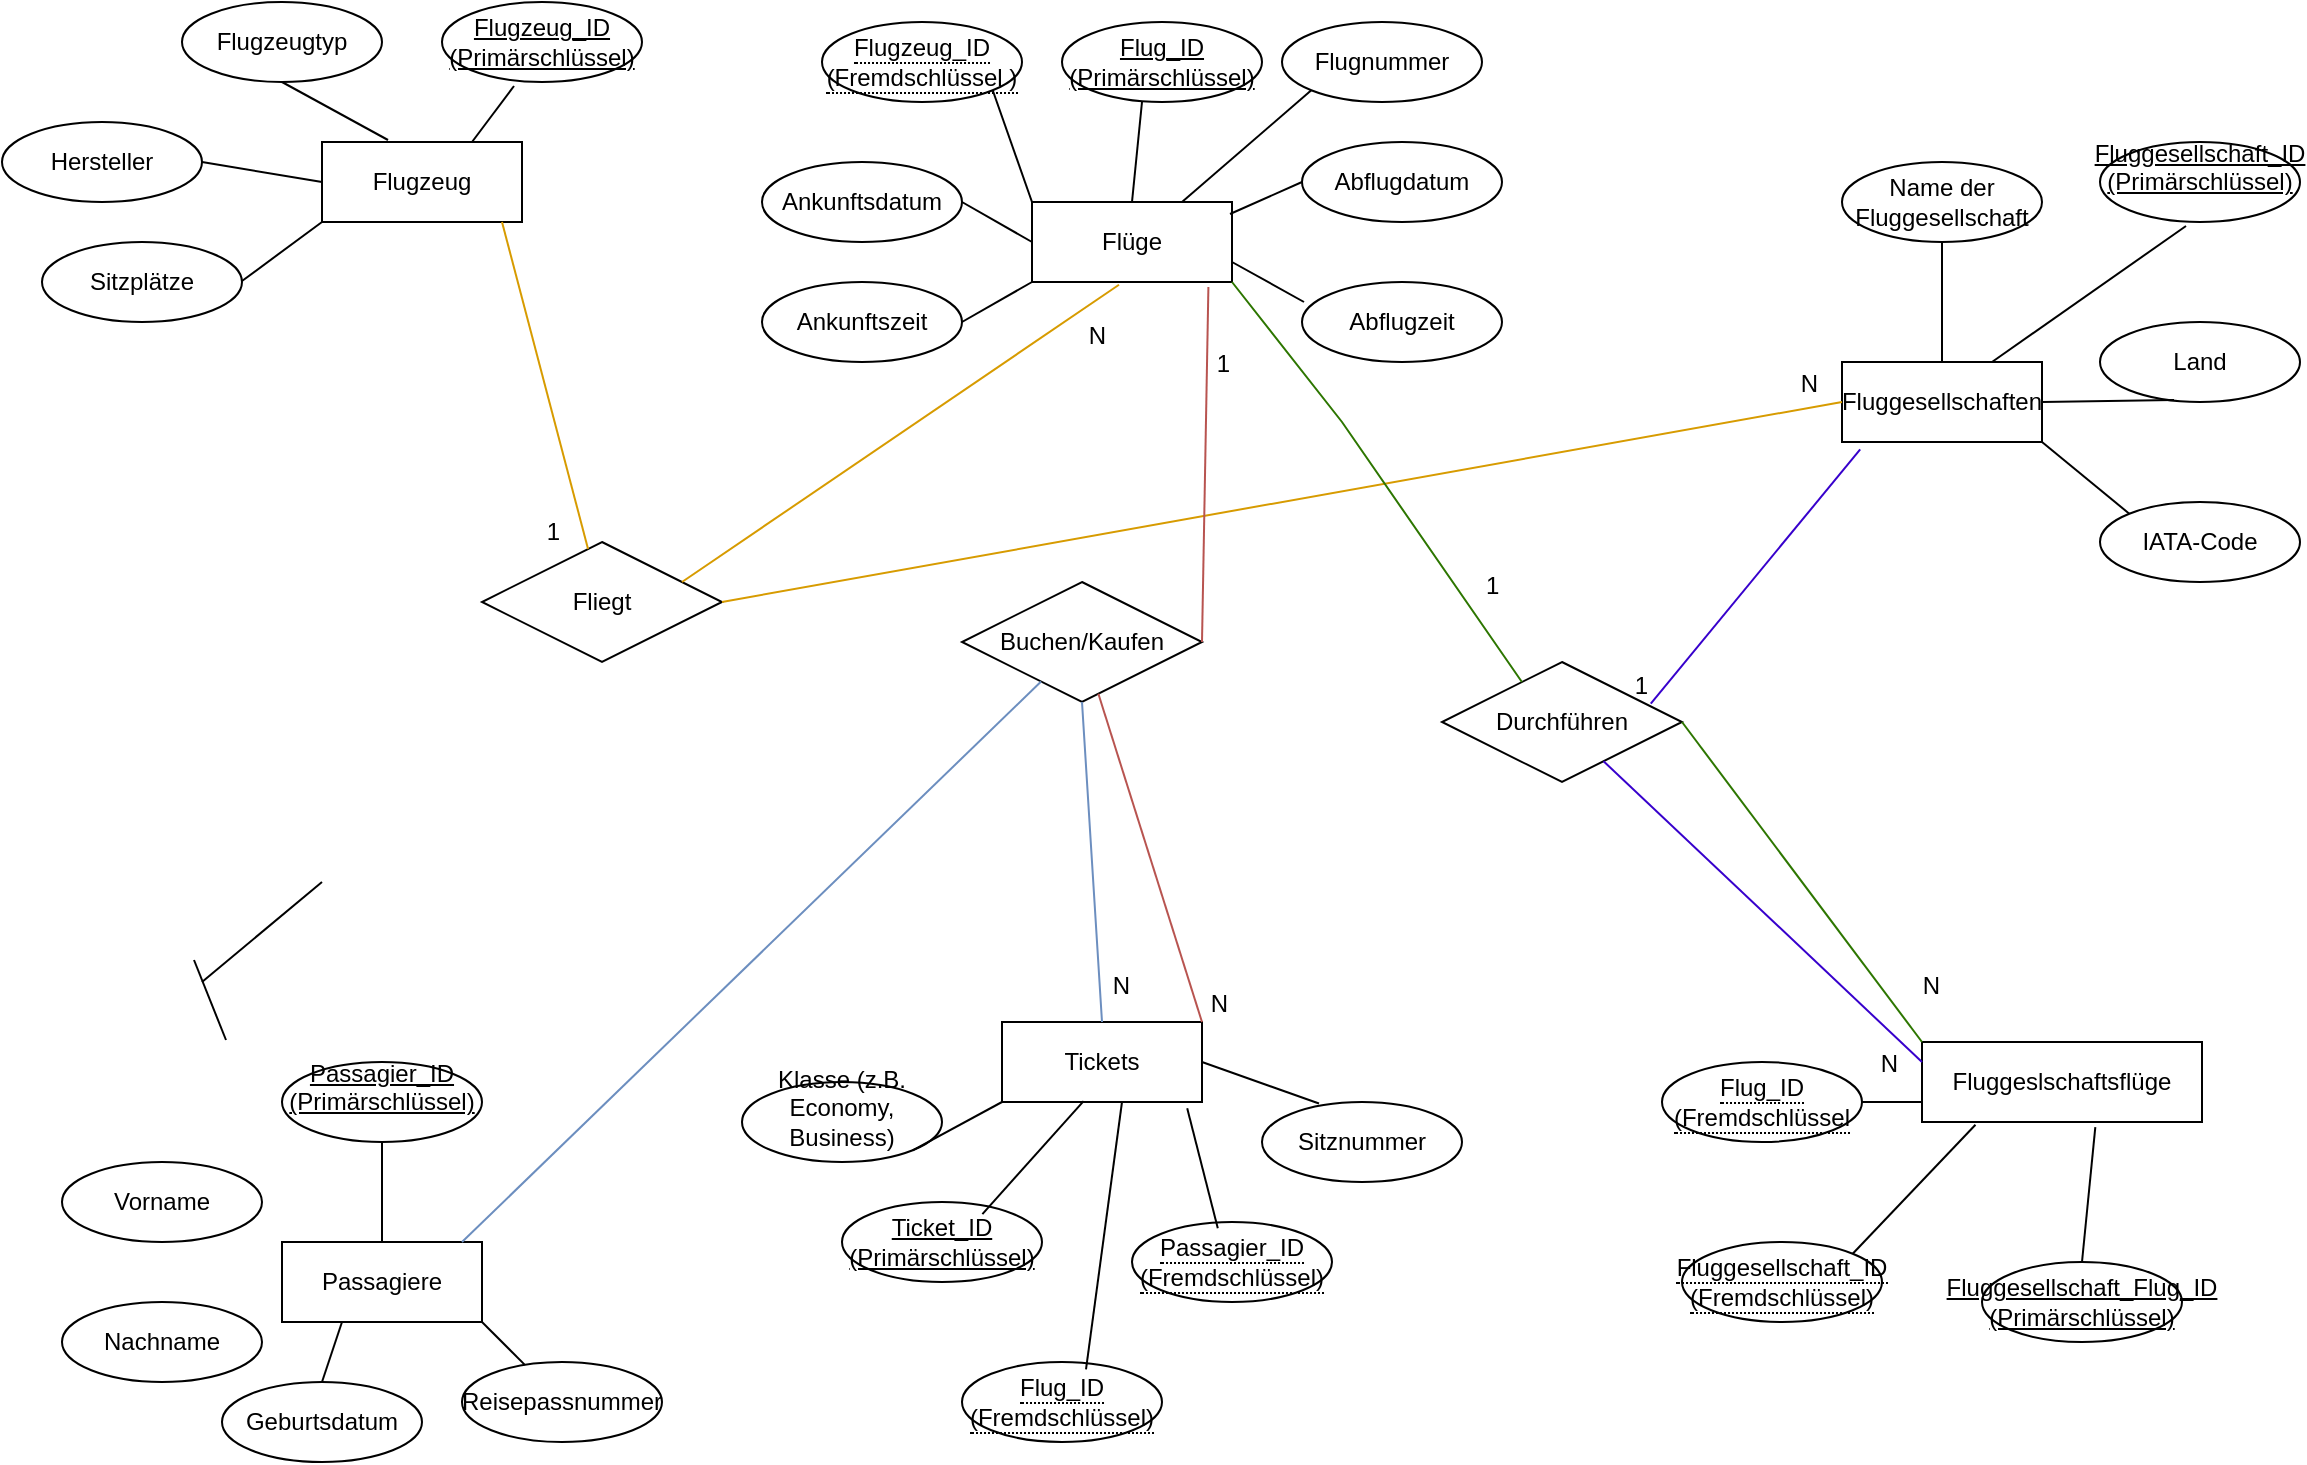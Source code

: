 <mxfile version="25.0.1">
  <diagram id="R2lEEEUBdFMjLlhIrx00" name="Page-1">
    <mxGraphModel dx="1426" dy="791" grid="1" gridSize="10" guides="1" tooltips="1" connect="1" arrows="1" fold="1" page="1" pageScale="1" pageWidth="1169" pageHeight="827" math="0" shadow="0" extFonts="Permanent Marker^https://fonts.googleapis.com/css?family=Permanent+Marker">
      <root>
        <mxCell id="0" />
        <mxCell id="1" parent="0" />
        <mxCell id="fo5rvGbcJQftMUfS29I4-1" value="Flugzeug" style="whiteSpace=wrap;html=1;align=center;" parent="1" vertex="1">
          <mxGeometry x="180" y="80" width="100" height="40" as="geometry" />
        </mxCell>
        <mxCell id="fo5rvGbcJQftMUfS29I4-2" value="Flüge" style="whiteSpace=wrap;html=1;align=center;" parent="1" vertex="1">
          <mxGeometry x="535" y="110" width="100" height="40" as="geometry" />
        </mxCell>
        <mxCell id="fo5rvGbcJQftMUfS29I4-3" value="Fluggesellschaften" style="whiteSpace=wrap;html=1;align=center;" parent="1" vertex="1">
          <mxGeometry x="940" y="190" width="100" height="40" as="geometry" />
        </mxCell>
        <mxCell id="fo5rvGbcJQftMUfS29I4-5" value="Tickets" style="whiteSpace=wrap;html=1;align=center;" parent="1" vertex="1">
          <mxGeometry x="520" y="520" width="100" height="40" as="geometry" />
        </mxCell>
        <mxCell id="fo5rvGbcJQftMUfS29I4-6" value="Fluggeslschaftsflüge" style="whiteSpace=wrap;html=1;align=center;" parent="1" vertex="1">
          <mxGeometry x="980" y="530" width="140" height="40" as="geometry" />
        </mxCell>
        <mxCell id="fo5rvGbcJQftMUfS29I4-8" value="Flugzeug_ID (Primärschlüssel)" style="ellipse;whiteSpace=wrap;html=1;align=center;fontStyle=4;" parent="1" vertex="1">
          <mxGeometry x="240" y="10" width="100" height="40" as="geometry" />
        </mxCell>
        <mxCell id="fo5rvGbcJQftMUfS29I4-10" value="Flugzeugtyp" style="ellipse;whiteSpace=wrap;html=1;align=center;" parent="1" vertex="1">
          <mxGeometry x="110" y="10" width="100" height="40" as="geometry" />
        </mxCell>
        <mxCell id="fo5rvGbcJQftMUfS29I4-11" value="Hersteller" style="ellipse;whiteSpace=wrap;html=1;align=center;" parent="1" vertex="1">
          <mxGeometry x="20" y="70" width="100" height="40" as="geometry" />
        </mxCell>
        <mxCell id="fo5rvGbcJQftMUfS29I4-12" value="Sitzplätze" style="ellipse;whiteSpace=wrap;html=1;align=center;" parent="1" vertex="1">
          <mxGeometry x="40" y="130" width="100" height="40" as="geometry" />
        </mxCell>
        <mxCell id="fo5rvGbcJQftMUfS29I4-13" value="" style="endArrow=none;html=1;rounded=0;entryX=0;entryY=1;entryDx=0;entryDy=0;" parent="1" target="fo5rvGbcJQftMUfS29I4-1" edge="1">
          <mxGeometry relative="1" as="geometry">
            <mxPoint x="140" y="149.5" as="sourcePoint" />
            <mxPoint x="300" y="149.5" as="targetPoint" />
          </mxGeometry>
        </mxCell>
        <mxCell id="fo5rvGbcJQftMUfS29I4-14" value="" style="endArrow=none;html=1;rounded=0;exitX=0;exitY=0.5;exitDx=0;exitDy=0;entryX=1;entryY=0.5;entryDx=0;entryDy=0;" parent="1" source="fo5rvGbcJQftMUfS29I4-1" target="fo5rvGbcJQftMUfS29I4-11" edge="1">
          <mxGeometry relative="1" as="geometry">
            <mxPoint x="150" y="159.5" as="sourcePoint" />
            <mxPoint x="140" y="70" as="targetPoint" />
          </mxGeometry>
        </mxCell>
        <mxCell id="fo5rvGbcJQftMUfS29I4-15" value="" style="endArrow=none;html=1;rounded=0;exitX=0.33;exitY=-0.025;exitDx=0;exitDy=0;entryX=1;entryY=0.5;entryDx=0;entryDy=0;exitPerimeter=0;" parent="1" source="fo5rvGbcJQftMUfS29I4-1" edge="1">
          <mxGeometry relative="1" as="geometry">
            <mxPoint x="220" y="60" as="sourcePoint" />
            <mxPoint x="160" y="50" as="targetPoint" />
          </mxGeometry>
        </mxCell>
        <mxCell id="fo5rvGbcJQftMUfS29I4-16" value="" style="endArrow=none;html=1;rounded=0;exitX=0.75;exitY=0;exitDx=0;exitDy=0;entryX=0.36;entryY=1.05;entryDx=0;entryDy=0;entryPerimeter=0;" parent="1" source="fo5rvGbcJQftMUfS29I4-1" target="fo5rvGbcJQftMUfS29I4-8" edge="1">
          <mxGeometry relative="1" as="geometry">
            <mxPoint x="223" y="89" as="sourcePoint" />
            <mxPoint x="170" y="60" as="targetPoint" />
          </mxGeometry>
        </mxCell>
        <mxCell id="fo5rvGbcJQftMUfS29I4-17" value="Flug_ID (Primärschlüssel)" style="ellipse;whiteSpace=wrap;html=1;align=center;fontStyle=4;" parent="1" vertex="1">
          <mxGeometry x="550" y="20" width="100" height="40" as="geometry" />
        </mxCell>
        <mxCell id="fo5rvGbcJQftMUfS29I4-18" value="&lt;span style=&quot;border-bottom: 1px dotted&quot;&gt;Flugzeug_ID (Fremdschlüssel )&lt;/span&gt;" style="ellipse;whiteSpace=wrap;html=1;align=center;" parent="1" vertex="1">
          <mxGeometry x="430" y="20" width="100" height="40" as="geometry" />
        </mxCell>
        <mxCell id="fo5rvGbcJQftMUfS29I4-19" value="Flugnummer" style="ellipse;whiteSpace=wrap;html=1;align=center;" parent="1" vertex="1">
          <mxGeometry x="660" y="20" width="100" height="40" as="geometry" />
        </mxCell>
        <mxCell id="fo5rvGbcJQftMUfS29I4-21" value="Abflugdatum" style="ellipse;whiteSpace=wrap;html=1;align=center;" parent="1" vertex="1">
          <mxGeometry x="670" y="80" width="100" height="40" as="geometry" />
        </mxCell>
        <mxCell id="fo5rvGbcJQftMUfS29I4-22" value="Ankunftsdatum" style="ellipse;whiteSpace=wrap;html=1;align=center;" parent="1" vertex="1">
          <mxGeometry x="400" y="90" width="100" height="40" as="geometry" />
        </mxCell>
        <mxCell id="fo5rvGbcJQftMUfS29I4-23" value="Ankunftszeit" style="ellipse;whiteSpace=wrap;html=1;align=center;" parent="1" vertex="1">
          <mxGeometry x="400" y="150" width="100" height="40" as="geometry" />
        </mxCell>
        <mxCell id="fo5rvGbcJQftMUfS29I4-24" value="Abflugzeit" style="ellipse;whiteSpace=wrap;html=1;align=center;" parent="1" vertex="1">
          <mxGeometry x="670" y="150" width="100" height="40" as="geometry" />
        </mxCell>
        <mxCell id="fo5rvGbcJQftMUfS29I4-25" value="" style="endArrow=none;html=1;rounded=0;entryX=0;entryY=1;entryDx=0;entryDy=0;" parent="1" target="fo5rvGbcJQftMUfS29I4-2" edge="1">
          <mxGeometry relative="1" as="geometry">
            <mxPoint x="500" y="170" as="sourcePoint" />
            <mxPoint x="660" y="170" as="targetPoint" />
          </mxGeometry>
        </mxCell>
        <mxCell id="fo5rvGbcJQftMUfS29I4-26" value="" style="endArrow=none;html=1;rounded=0;entryX=0;entryY=0.5;entryDx=0;entryDy=0;exitX=1;exitY=0.5;exitDx=0;exitDy=0;" parent="1" source="fo5rvGbcJQftMUfS29I4-22" target="fo5rvGbcJQftMUfS29I4-2" edge="1">
          <mxGeometry relative="1" as="geometry">
            <mxPoint x="510" y="180" as="sourcePoint" />
            <mxPoint x="545" y="160" as="targetPoint" />
          </mxGeometry>
        </mxCell>
        <mxCell id="fo5rvGbcJQftMUfS29I4-27" value="" style="endArrow=none;html=1;rounded=0;entryX=0;entryY=0;entryDx=0;entryDy=0;exitX=1;exitY=1;exitDx=0;exitDy=0;" parent="1" source="fo5rvGbcJQftMUfS29I4-18" target="fo5rvGbcJQftMUfS29I4-2" edge="1">
          <mxGeometry relative="1" as="geometry">
            <mxPoint x="510" y="120" as="sourcePoint" />
            <mxPoint x="545" y="140" as="targetPoint" />
          </mxGeometry>
        </mxCell>
        <mxCell id="fo5rvGbcJQftMUfS29I4-28" value="" style="endArrow=none;html=1;rounded=0;entryX=0.5;entryY=0;entryDx=0;entryDy=0;exitX=0.4;exitY=1;exitDx=0;exitDy=0;exitPerimeter=0;" parent="1" source="fo5rvGbcJQftMUfS29I4-17" target="fo5rvGbcJQftMUfS29I4-2" edge="1">
          <mxGeometry relative="1" as="geometry">
            <mxPoint x="525" y="64" as="sourcePoint" />
            <mxPoint x="545" y="120" as="targetPoint" />
          </mxGeometry>
        </mxCell>
        <mxCell id="fo5rvGbcJQftMUfS29I4-29" value="" style="endArrow=none;html=1;rounded=0;entryX=0.75;entryY=0;entryDx=0;entryDy=0;exitX=0;exitY=1;exitDx=0;exitDy=0;" parent="1" source="fo5rvGbcJQftMUfS29I4-19" target="fo5rvGbcJQftMUfS29I4-2" edge="1">
          <mxGeometry relative="1" as="geometry">
            <mxPoint x="600" y="70" as="sourcePoint" />
            <mxPoint x="595" y="120" as="targetPoint" />
          </mxGeometry>
        </mxCell>
        <mxCell id="fo5rvGbcJQftMUfS29I4-30" value="" style="endArrow=none;html=1;rounded=0;entryX=0.89;entryY=-0.1;entryDx=0;entryDy=0;exitX=0;exitY=0.5;exitDx=0;exitDy=0;entryPerimeter=0;" parent="1" source="fo5rvGbcJQftMUfS29I4-21" edge="1">
          <mxGeometry relative="1" as="geometry">
            <mxPoint x="685" y="64" as="sourcePoint" />
            <mxPoint x="634" y="116" as="targetPoint" />
          </mxGeometry>
        </mxCell>
        <mxCell id="fo5rvGbcJQftMUfS29I4-31" value="" style="endArrow=none;html=1;rounded=0;entryX=1;entryY=0.75;entryDx=0;entryDy=0;exitX=0.01;exitY=0.25;exitDx=0;exitDy=0;exitPerimeter=0;" parent="1" source="fo5rvGbcJQftMUfS29I4-24" target="fo5rvGbcJQftMUfS29I4-2" edge="1">
          <mxGeometry relative="1" as="geometry">
            <mxPoint x="680" y="110" as="sourcePoint" />
            <mxPoint x="644" y="126" as="targetPoint" />
          </mxGeometry>
        </mxCell>
        <mxCell id="fo5rvGbcJQftMUfS29I4-32" value="Fluggesellschaft_ID (Primärschlüssel)&lt;div&gt;&lt;br/&gt;&lt;/div&gt;" style="ellipse;whiteSpace=wrap;html=1;align=center;fontStyle=4;" parent="1" vertex="1">
          <mxGeometry x="1069" y="80" width="100" height="40" as="geometry" />
        </mxCell>
        <mxCell id="fo5rvGbcJQftMUfS29I4-33" value="Name der Fluggesellschaft" style="ellipse;whiteSpace=wrap;html=1;align=center;" parent="1" vertex="1">
          <mxGeometry x="940" y="90" width="100" height="40" as="geometry" />
        </mxCell>
        <mxCell id="fo5rvGbcJQftMUfS29I4-34" value="Land" style="ellipse;whiteSpace=wrap;html=1;align=center;" parent="1" vertex="1">
          <mxGeometry x="1069" y="170" width="100" height="40" as="geometry" />
        </mxCell>
        <mxCell id="fo5rvGbcJQftMUfS29I4-35" value="IATA-Code" style="ellipse;whiteSpace=wrap;html=1;align=center;" parent="1" vertex="1">
          <mxGeometry x="1069" y="260" width="100" height="40" as="geometry" />
        </mxCell>
        <mxCell id="fo5rvGbcJQftMUfS29I4-36" value="" style="endArrow=none;html=1;rounded=0;entryX=0.5;entryY=1;entryDx=0;entryDy=0;exitX=0.5;exitY=0;exitDx=0;exitDy=0;" parent="1" source="fo5rvGbcJQftMUfS29I4-3" target="fo5rvGbcJQftMUfS29I4-33" edge="1">
          <mxGeometry relative="1" as="geometry">
            <mxPoint x="510" y="180" as="sourcePoint" />
            <mxPoint x="545" y="160" as="targetPoint" />
          </mxGeometry>
        </mxCell>
        <mxCell id="fo5rvGbcJQftMUfS29I4-37" value="" style="endArrow=none;html=1;rounded=0;entryX=0.43;entryY=1.05;entryDx=0;entryDy=0;entryPerimeter=0;exitX=0.75;exitY=0;exitDx=0;exitDy=0;" parent="1" source="fo5rvGbcJQftMUfS29I4-3" target="fo5rvGbcJQftMUfS29I4-32" edge="1">
          <mxGeometry relative="1" as="geometry">
            <mxPoint x="1030" y="180" as="sourcePoint" />
            <mxPoint x="1000" y="140" as="targetPoint" />
          </mxGeometry>
        </mxCell>
        <mxCell id="fo5rvGbcJQftMUfS29I4-38" value="" style="endArrow=none;html=1;rounded=0;entryX=0.37;entryY=0.975;entryDx=0;entryDy=0;entryPerimeter=0;exitX=1;exitY=0.5;exitDx=0;exitDy=0;" parent="1" source="fo5rvGbcJQftMUfS29I4-3" target="fo5rvGbcJQftMUfS29I4-34" edge="1">
          <mxGeometry relative="1" as="geometry">
            <mxPoint x="1035" y="197" as="sourcePoint" />
            <mxPoint x="1122" y="132" as="targetPoint" />
          </mxGeometry>
        </mxCell>
        <mxCell id="fo5rvGbcJQftMUfS29I4-39" value="" style="endArrow=none;html=1;rounded=0;entryX=0;entryY=0;entryDx=0;entryDy=0;exitX=1;exitY=1;exitDx=0;exitDy=0;" parent="1" source="fo5rvGbcJQftMUfS29I4-3" target="fo5rvGbcJQftMUfS29I4-35" edge="1">
          <mxGeometry relative="1" as="geometry">
            <mxPoint x="1050" y="220" as="sourcePoint" />
            <mxPoint x="1116" y="219" as="targetPoint" />
          </mxGeometry>
        </mxCell>
        <mxCell id="fo5rvGbcJQftMUfS29I4-46" value="" style="endArrow=none;html=1;rounded=0;entryX=0;entryY=0.25;entryDx=0;entryDy=0;exitX=0.96;exitY=0.725;exitDx=0;exitDy=0;exitPerimeter=0;" parent="1" edge="1">
          <mxGeometry relative="1" as="geometry">
            <mxPoint x="180" y="450" as="sourcePoint" />
            <mxPoint x="120" y="500" as="targetPoint" />
          </mxGeometry>
        </mxCell>
        <mxCell id="fo5rvGbcJQftMUfS29I4-47" value="" style="endArrow=none;html=1;rounded=0;entryX=0.12;entryY=0.975;entryDx=0;entryDy=0;exitX=1;exitY=0.5;exitDx=0;exitDy=0;entryPerimeter=0;" parent="1" edge="1">
          <mxGeometry relative="1" as="geometry">
            <mxPoint x="116" y="489" as="sourcePoint" />
            <mxPoint x="132" y="529" as="targetPoint" />
          </mxGeometry>
        </mxCell>
        <mxCell id="fo5rvGbcJQftMUfS29I4-50" value="Passagiere" style="whiteSpace=wrap;html=1;align=center;" parent="1" vertex="1">
          <mxGeometry x="160" y="630" width="100" height="40" as="geometry" />
        </mxCell>
        <mxCell id="fo5rvGbcJQftMUfS29I4-51" value=" Passagier_ID (Primärschlüssel)&lt;div&gt;&lt;br/&gt;&lt;/div&gt;" style="ellipse;whiteSpace=wrap;html=1;align=center;fontStyle=4;" parent="1" vertex="1">
          <mxGeometry x="160" y="540" width="100" height="40" as="geometry" />
        </mxCell>
        <mxCell id="fo5rvGbcJQftMUfS29I4-52" value="Vorname" style="ellipse;whiteSpace=wrap;html=1;align=center;" parent="1" vertex="1">
          <mxGeometry x="50" y="590" width="100" height="40" as="geometry" />
        </mxCell>
        <mxCell id="fo5rvGbcJQftMUfS29I4-53" value="Nachname" style="ellipse;whiteSpace=wrap;html=1;align=center;" parent="1" vertex="1">
          <mxGeometry x="50" y="660" width="100" height="40" as="geometry" />
        </mxCell>
        <mxCell id="fo5rvGbcJQftMUfS29I4-54" value="Geburtsdatum" style="ellipse;whiteSpace=wrap;html=1;align=center;" parent="1" vertex="1">
          <mxGeometry x="130" y="700" width="100" height="40" as="geometry" />
        </mxCell>
        <mxCell id="fo5rvGbcJQftMUfS29I4-55" value="Reisepassnummer" style="ellipse;whiteSpace=wrap;html=1;align=center;" parent="1" vertex="1">
          <mxGeometry x="250" y="690" width="100" height="40" as="geometry" />
        </mxCell>
        <mxCell id="fo5rvGbcJQftMUfS29I4-56" value="" style="endArrow=none;html=1;rounded=0;entryX=0.5;entryY=0;entryDx=0;entryDy=0;exitX=0.5;exitY=1;exitDx=0;exitDy=0;" parent="1" source="fo5rvGbcJQftMUfS29I4-51" target="fo5rvGbcJQftMUfS29I4-50" edge="1">
          <mxGeometry relative="1" as="geometry">
            <mxPoint x="190" y="299.5" as="sourcePoint" />
            <mxPoint x="230" y="270" as="targetPoint" />
          </mxGeometry>
        </mxCell>
        <mxCell id="fo5rvGbcJQftMUfS29I4-57" value="" style="endArrow=none;html=1;rounded=0;entryX=0.3;entryY=1;entryDx=0;entryDy=0;exitX=0.5;exitY=0;exitDx=0;exitDy=0;entryPerimeter=0;" parent="1" source="fo5rvGbcJQftMUfS29I4-54" target="fo5rvGbcJQftMUfS29I4-50" edge="1">
          <mxGeometry relative="1" as="geometry">
            <mxPoint x="166" y="639" as="sourcePoint" />
            <mxPoint x="180" y="660" as="targetPoint" />
          </mxGeometry>
        </mxCell>
        <mxCell id="fo5rvGbcJQftMUfS29I4-58" value="" style="endArrow=none;html=1;rounded=0;entryX=1;entryY=1;entryDx=0;entryDy=0;" parent="1" source="fo5rvGbcJQftMUfS29I4-55" target="fo5rvGbcJQftMUfS29I4-50" edge="1">
          <mxGeometry relative="1" as="geometry">
            <mxPoint x="190" y="710" as="sourcePoint" />
            <mxPoint x="200" y="680" as="targetPoint" />
          </mxGeometry>
        </mxCell>
        <mxCell id="fo5rvGbcJQftMUfS29I4-59" value="Ticket_ID (Primärschlüssel)" style="ellipse;whiteSpace=wrap;html=1;align=center;fontStyle=4;" parent="1" vertex="1">
          <mxGeometry x="440" y="610" width="100" height="40" as="geometry" />
        </mxCell>
        <mxCell id="fo5rvGbcJQftMUfS29I4-60" value="&lt;span style=&quot;border-bottom: 1px dotted&quot;&gt;Passagier_ID (Fremdschlüssel)&lt;/span&gt;" style="ellipse;whiteSpace=wrap;html=1;align=center;" parent="1" vertex="1">
          <mxGeometry x="585" y="620" width="100" height="40" as="geometry" />
        </mxCell>
        <mxCell id="fo5rvGbcJQftMUfS29I4-61" value="&lt;span style=&quot;border-bottom: 1px dotted&quot;&gt;Flug_ID (Fremdschlüssel)&lt;/span&gt;" style="ellipse;whiteSpace=wrap;html=1;align=center;" parent="1" vertex="1">
          <mxGeometry x="500" y="690" width="100" height="40" as="geometry" />
        </mxCell>
        <mxCell id="fo5rvGbcJQftMUfS29I4-62" value="Sitznummer" style="ellipse;whiteSpace=wrap;html=1;align=center;" parent="1" vertex="1">
          <mxGeometry x="650" y="560" width="100" height="40" as="geometry" />
        </mxCell>
        <mxCell id="fo5rvGbcJQftMUfS29I4-64" value="Klasse (z.B. Economy, Business)&lt;div&gt;&lt;br/&gt;&lt;/div&gt;" style="ellipse;whiteSpace=wrap;html=1;align=center;" parent="1" vertex="1">
          <mxGeometry x="390" y="550" width="100" height="40" as="geometry" />
        </mxCell>
        <mxCell id="fo5rvGbcJQftMUfS29I4-65" value="" style="endArrow=none;html=1;rounded=0;entryX=1;entryY=1;entryDx=0;entryDy=0;exitX=0;exitY=1;exitDx=0;exitDy=0;" parent="1" source="fo5rvGbcJQftMUfS29I4-5" target="fo5rvGbcJQftMUfS29I4-64" edge="1">
          <mxGeometry relative="1" as="geometry">
            <mxPoint x="220" y="590" as="sourcePoint" />
            <mxPoint x="220" y="640" as="targetPoint" />
          </mxGeometry>
        </mxCell>
        <mxCell id="fo5rvGbcJQftMUfS29I4-66" value="" style="endArrow=none;html=1;rounded=0;entryX=0.702;entryY=0.151;entryDx=0;entryDy=0;exitX=0.408;exitY=0.99;exitDx=0;exitDy=0;exitPerimeter=0;entryPerimeter=0;" parent="1" source="fo5rvGbcJQftMUfS29I4-5" target="fo5rvGbcJQftMUfS29I4-59" edge="1">
          <mxGeometry relative="1" as="geometry">
            <mxPoint x="530" y="570" as="sourcePoint" />
            <mxPoint x="495" y="594" as="targetPoint" />
          </mxGeometry>
        </mxCell>
        <mxCell id="fo5rvGbcJQftMUfS29I4-67" value="" style="endArrow=none;html=1;rounded=0;entryX=0.62;entryY=0.093;entryDx=0;entryDy=0;exitX=0.6;exitY=1;exitDx=0;exitDy=0;exitPerimeter=0;entryPerimeter=0;" parent="1" source="fo5rvGbcJQftMUfS29I4-5" target="fo5rvGbcJQftMUfS29I4-61" edge="1">
          <mxGeometry relative="1" as="geometry">
            <mxPoint x="571" y="570" as="sourcePoint" />
            <mxPoint x="519" y="618" as="targetPoint" />
          </mxGeometry>
        </mxCell>
        <mxCell id="fo5rvGbcJQftMUfS29I4-68" value="" style="endArrow=none;html=1;rounded=0;entryX=0.429;entryY=0.078;entryDx=0;entryDy=0;exitX=0.926;exitY=1.078;exitDx=0;exitDy=0;exitPerimeter=0;entryPerimeter=0;" parent="1" source="fo5rvGbcJQftMUfS29I4-5" target="fo5rvGbcJQftMUfS29I4-60" edge="1">
          <mxGeometry relative="1" as="geometry">
            <mxPoint x="571" y="570" as="sourcePoint" />
            <mxPoint x="520" y="626" as="targetPoint" />
          </mxGeometry>
        </mxCell>
        <mxCell id="fo5rvGbcJQftMUfS29I4-69" value="" style="endArrow=none;html=1;rounded=0;entryX=0.285;entryY=0.019;entryDx=0;entryDy=0;entryPerimeter=0;exitX=1;exitY=0.5;exitDx=0;exitDy=0;" parent="1" source="fo5rvGbcJQftMUfS29I4-5" target="fo5rvGbcJQftMUfS29I4-62" edge="1">
          <mxGeometry relative="1" as="geometry">
            <mxPoint x="630" y="550" as="sourcePoint" />
            <mxPoint x="638" y="633" as="targetPoint" />
          </mxGeometry>
        </mxCell>
        <mxCell id="fo5rvGbcJQftMUfS29I4-70" value="Fluggesellschaft_Flug_ID (Primärschlüssel)" style="ellipse;whiteSpace=wrap;html=1;align=center;fontStyle=4;" parent="1" vertex="1">
          <mxGeometry x="1010" y="640" width="100" height="40" as="geometry" />
        </mxCell>
        <mxCell id="fo5rvGbcJQftMUfS29I4-71" value="&lt;span style=&quot;border-bottom: 1px dotted&quot;&gt;Fluggesellschaft_ID (Fremdschlüssel)&lt;/span&gt;" style="ellipse;whiteSpace=wrap;html=1;align=center;" parent="1" vertex="1">
          <mxGeometry x="860" y="630" width="100" height="40" as="geometry" />
        </mxCell>
        <mxCell id="fo5rvGbcJQftMUfS29I4-72" value="&lt;span style=&quot;border-bottom: 1px dotted&quot;&gt;Flug_ID (Fremdschlüssel&lt;/span&gt;" style="ellipse;whiteSpace=wrap;html=1;align=center;" parent="1" vertex="1">
          <mxGeometry x="850" y="540" width="100" height="40" as="geometry" />
        </mxCell>
        <mxCell id="fo5rvGbcJQftMUfS29I4-73" value="" style="endArrow=none;html=1;rounded=0;exitX=0;exitY=0.75;exitDx=0;exitDy=0;" parent="1" source="fo5rvGbcJQftMUfS29I4-6" edge="1">
          <mxGeometry relative="1" as="geometry">
            <mxPoint x="630" y="550" as="sourcePoint" />
            <mxPoint x="950" y="560" as="targetPoint" />
          </mxGeometry>
        </mxCell>
        <mxCell id="fo5rvGbcJQftMUfS29I4-74" value="" style="endArrow=none;html=1;rounded=0;exitX=0.191;exitY=1.034;exitDx=0;exitDy=0;entryX=1;entryY=0;entryDx=0;entryDy=0;exitPerimeter=0;" parent="1" source="fo5rvGbcJQftMUfS29I4-6" target="fo5rvGbcJQftMUfS29I4-71" edge="1">
          <mxGeometry relative="1" as="geometry">
            <mxPoint x="990" y="570" as="sourcePoint" />
            <mxPoint x="960" y="570" as="targetPoint" />
          </mxGeometry>
        </mxCell>
        <mxCell id="fo5rvGbcJQftMUfS29I4-75" value="" style="endArrow=none;html=1;rounded=0;exitX=0.619;exitY=1.063;exitDx=0;exitDy=0;entryX=0.5;entryY=0;entryDx=0;entryDy=0;exitPerimeter=0;" parent="1" source="fo5rvGbcJQftMUfS29I4-6" target="fo5rvGbcJQftMUfS29I4-70" edge="1">
          <mxGeometry relative="1" as="geometry">
            <mxPoint x="1017" y="581" as="sourcePoint" />
            <mxPoint x="955" y="646" as="targetPoint" />
          </mxGeometry>
        </mxCell>
        <mxCell id="fo5rvGbcJQftMUfS29I4-76" value="Fliegt" style="shape=rhombus;perimeter=rhombusPerimeter;whiteSpace=wrap;html=1;align=center;" parent="1" vertex="1">
          <mxGeometry x="260" y="280" width="120" height="60" as="geometry" />
        </mxCell>
        <mxCell id="fo5rvGbcJQftMUfS29I4-77" value="" style="endArrow=none;html=1;rounded=0;fillColor=#ffe6cc;strokeColor=#d79b00;" parent="1" target="fo5rvGbcJQftMUfS29I4-76" edge="1">
          <mxGeometry relative="1" as="geometry">
            <mxPoint x="270" y="120" as="sourcePoint" />
            <mxPoint x="430" y="120" as="targetPoint" />
          </mxGeometry>
        </mxCell>
        <mxCell id="fo5rvGbcJQftMUfS29I4-78" value="1" style="resizable=0;html=1;whiteSpace=wrap;align=right;verticalAlign=bottom;" parent="fo5rvGbcJQftMUfS29I4-77" connectable="0" vertex="1">
          <mxGeometry x="1" relative="1" as="geometry">
            <mxPoint x="-13" as="offset" />
          </mxGeometry>
        </mxCell>
        <mxCell id="fo5rvGbcJQftMUfS29I4-79" value="" style="endArrow=none;html=1;rounded=0;entryX=0.435;entryY=1.034;entryDx=0;entryDy=0;entryPerimeter=0;fillColor=#ffe6cc;strokeColor=#d79b00;" parent="1" target="fo5rvGbcJQftMUfS29I4-2" edge="1">
          <mxGeometry relative="1" as="geometry">
            <mxPoint x="360" y="300" as="sourcePoint" />
            <mxPoint x="520" y="300" as="targetPoint" />
          </mxGeometry>
        </mxCell>
        <mxCell id="fo5rvGbcJQftMUfS29I4-81" value="Buchen/Kaufen" style="shape=rhombus;perimeter=rhombusPerimeter;whiteSpace=wrap;html=1;align=center;" parent="1" vertex="1">
          <mxGeometry x="500" y="300" width="120" height="60" as="geometry" />
        </mxCell>
        <mxCell id="fo5rvGbcJQftMUfS29I4-82" value="" style="endArrow=none;html=1;rounded=0;fillColor=#dae8fc;strokeColor=#6c8ebf;" parent="1" target="fo5rvGbcJQftMUfS29I4-81" edge="1">
          <mxGeometry relative="1" as="geometry">
            <mxPoint x="250" y="630" as="sourcePoint" />
            <mxPoint x="410" y="630" as="targetPoint" />
          </mxGeometry>
        </mxCell>
        <mxCell id="fo5rvGbcJQftMUfS29I4-86" value="" style="endArrow=none;html=1;rounded=0;entryX=0;entryY=0.5;entryDx=0;entryDy=0;fillColor=#ffe6cc;strokeColor=#d79b00;" parent="1" target="fo5rvGbcJQftMUfS29I4-3" edge="1">
          <mxGeometry relative="1" as="geometry">
            <mxPoint x="380" y="310" as="sourcePoint" />
            <mxPoint x="540" y="310" as="targetPoint" />
          </mxGeometry>
        </mxCell>
        <mxCell id="fo5rvGbcJQftMUfS29I4-87" value="N" style="resizable=0;html=1;whiteSpace=wrap;align=right;verticalAlign=bottom;" parent="fo5rvGbcJQftMUfS29I4-86" connectable="0" vertex="1">
          <mxGeometry x="1" relative="1" as="geometry">
            <mxPoint x="-11" as="offset" />
          </mxGeometry>
        </mxCell>
        <mxCell id="fo5rvGbcJQftMUfS29I4-88" value="N" style="resizable=0;html=1;whiteSpace=wrap;align=right;verticalAlign=bottom;" parent="1" connectable="0" vertex="1">
          <mxGeometry x="940.005" y="230.003" as="geometry">
            <mxPoint x="-367" y="-45" as="offset" />
          </mxGeometry>
        </mxCell>
        <mxCell id="fo5rvGbcJQftMUfS29I4-89" value="" style="endArrow=none;html=1;rounded=0;entryX=0.5;entryY=0;entryDx=0;entryDy=0;fillColor=#dae8fc;strokeColor=#6c8ebf;" parent="1" target="fo5rvGbcJQftMUfS29I4-5" edge="1">
          <mxGeometry relative="1" as="geometry">
            <mxPoint x="560" y="360" as="sourcePoint" />
            <mxPoint x="720" y="360" as="targetPoint" />
          </mxGeometry>
        </mxCell>
        <mxCell id="fo5rvGbcJQftMUfS29I4-90" value="N" style="resizable=0;html=1;whiteSpace=wrap;align=right;verticalAlign=bottom;" parent="fo5rvGbcJQftMUfS29I4-89" connectable="0" vertex="1">
          <mxGeometry x="1" relative="1" as="geometry">
            <mxPoint x="15" y="-10" as="offset" />
          </mxGeometry>
        </mxCell>
        <mxCell id="fo5rvGbcJQftMUfS29I4-91" value="" style="endArrow=none;html=1;rounded=0;entryX=1;entryY=0.5;entryDx=0;entryDy=0;fillColor=#f8cecc;strokeColor=#b85450;exitX=0.882;exitY=1.063;exitDx=0;exitDy=0;exitPerimeter=0;" parent="1" source="fo5rvGbcJQftMUfS29I4-2" target="fo5rvGbcJQftMUfS29I4-81" edge="1">
          <mxGeometry relative="1" as="geometry">
            <mxPoint x="610" y="160" as="sourcePoint" />
            <mxPoint x="550" y="380" as="targetPoint" />
          </mxGeometry>
        </mxCell>
        <mxCell id="fo5rvGbcJQftMUfS29I4-92" value="1" style="resizable=0;html=1;whiteSpace=wrap;align=right;verticalAlign=bottom;" parent="fo5rvGbcJQftMUfS29I4-91" connectable="0" vertex="1">
          <mxGeometry x="1" relative="1" as="geometry">
            <mxPoint x="15" y="-130" as="offset" />
          </mxGeometry>
        </mxCell>
        <mxCell id="fo5rvGbcJQftMUfS29I4-93" value="" style="endArrow=none;html=1;rounded=0;entryX=1;entryY=0;entryDx=0;entryDy=0;fillColor=#f8cecc;strokeColor=#b85450;" parent="1" source="fo5rvGbcJQftMUfS29I4-81" target="fo5rvGbcJQftMUfS29I4-5" edge="1">
          <mxGeometry relative="1" as="geometry">
            <mxPoint x="620" y="390" as="sourcePoint" />
            <mxPoint x="780" y="390" as="targetPoint" />
          </mxGeometry>
        </mxCell>
        <mxCell id="fo5rvGbcJQftMUfS29I4-94" value="N" style="resizable=0;html=1;whiteSpace=wrap;align=right;verticalAlign=bottom;" parent="fo5rvGbcJQftMUfS29I4-93" connectable="0" vertex="1">
          <mxGeometry x="1" relative="1" as="geometry">
            <mxPoint x="15" as="offset" />
          </mxGeometry>
        </mxCell>
        <mxCell id="fo5rvGbcJQftMUfS29I4-95" value="Durchführen" style="shape=rhombus;perimeter=rhombusPerimeter;whiteSpace=wrap;html=1;align=center;" parent="1" vertex="1">
          <mxGeometry x="740" y="340" width="120" height="60" as="geometry" />
        </mxCell>
        <mxCell id="fo5rvGbcJQftMUfS29I4-96" value="" style="endArrow=none;html=1;rounded=0;entryX=0;entryY=0;entryDx=0;entryDy=0;exitX=1;exitY=0.5;exitDx=0;exitDy=0;fillColor=#60a917;strokeColor=#2D7600;" parent="1" source="fo5rvGbcJQftMUfS29I4-95" target="fo5rvGbcJQftMUfS29I4-6" edge="1">
          <mxGeometry relative="1" as="geometry">
            <mxPoint x="910" y="330" as="sourcePoint" />
            <mxPoint x="1070" y="330" as="targetPoint" />
          </mxGeometry>
        </mxCell>
        <mxCell id="fo5rvGbcJQftMUfS29I4-97" value="N" style="resizable=0;html=1;whiteSpace=wrap;align=right;verticalAlign=bottom;" parent="fo5rvGbcJQftMUfS29I4-96" connectable="0" vertex="1">
          <mxGeometry x="1" relative="1" as="geometry">
            <mxPoint x="10" y="-20" as="offset" />
          </mxGeometry>
        </mxCell>
        <mxCell id="fo5rvGbcJQftMUfS29I4-98" value="" style="endArrow=none;html=1;rounded=0;entryX=0.333;entryY=0.167;entryDx=0;entryDy=0;entryPerimeter=0;fillColor=#60a917;strokeColor=#2D7600;exitX=1;exitY=1;exitDx=0;exitDy=0;" parent="1" source="fo5rvGbcJQftMUfS29I4-2" target="fo5rvGbcJQftMUfS29I4-95" edge="1">
          <mxGeometry relative="1" as="geometry">
            <mxPoint x="660" y="200" as="sourcePoint" />
            <mxPoint x="820" y="240" as="targetPoint" />
            <Array as="points">
              <mxPoint x="690" y="220" />
            </Array>
          </mxGeometry>
        </mxCell>
        <mxCell id="fo5rvGbcJQftMUfS29I4-99" value="1" style="resizable=0;html=1;whiteSpace=wrap;align=left;verticalAlign=bottom;" parent="fo5rvGbcJQftMUfS29I4-98" connectable="0" vertex="1">
          <mxGeometry x="-1" relative="1" as="geometry">
            <mxPoint x="125" y="160" as="offset" />
          </mxGeometry>
        </mxCell>
        <mxCell id="fo5rvGbcJQftMUfS29I4-103" value="" style="endArrow=none;html=1;rounded=0;exitX=0.091;exitY=1.093;exitDx=0;exitDy=0;exitPerimeter=0;entryX=0.87;entryY=0.346;entryDx=0;entryDy=0;entryPerimeter=0;fillColor=#6a00ff;strokeColor=#3700CC;" parent="1" source="fo5rvGbcJQftMUfS29I4-3" target="fo5rvGbcJQftMUfS29I4-95" edge="1">
          <mxGeometry relative="1" as="geometry">
            <mxPoint x="920" y="360" as="sourcePoint" />
            <mxPoint x="1080" y="360" as="targetPoint" />
          </mxGeometry>
        </mxCell>
        <mxCell id="fo5rvGbcJQftMUfS29I4-104" value="1" style="resizable=0;html=1;whiteSpace=wrap;align=right;verticalAlign=bottom;" parent="fo5rvGbcJQftMUfS29I4-103" connectable="0" vertex="1">
          <mxGeometry x="1" relative="1" as="geometry" />
        </mxCell>
        <mxCell id="fo5rvGbcJQftMUfS29I4-105" value="" style="endArrow=none;html=1;rounded=0;entryX=0;entryY=0.25;entryDx=0;entryDy=0;fillColor=#6a00ff;strokeColor=#3700CC;" parent="1" source="fo5rvGbcJQftMUfS29I4-95" target="fo5rvGbcJQftMUfS29I4-6" edge="1">
          <mxGeometry relative="1" as="geometry">
            <mxPoint x="740" y="500" as="sourcePoint" />
            <mxPoint x="900" y="500" as="targetPoint" />
          </mxGeometry>
        </mxCell>
        <mxCell id="fo5rvGbcJQftMUfS29I4-106" value="N" style="resizable=0;html=1;whiteSpace=wrap;align=right;verticalAlign=bottom;" parent="fo5rvGbcJQftMUfS29I4-105" connectable="0" vertex="1">
          <mxGeometry x="1" relative="1" as="geometry">
            <mxPoint x="-10" y="10" as="offset" />
          </mxGeometry>
        </mxCell>
      </root>
    </mxGraphModel>
  </diagram>
</mxfile>

